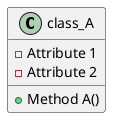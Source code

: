 @startuml example of class

class class_A {
    - Attribute 1
    - Attribute 2
    + Method A()
}

@enduml